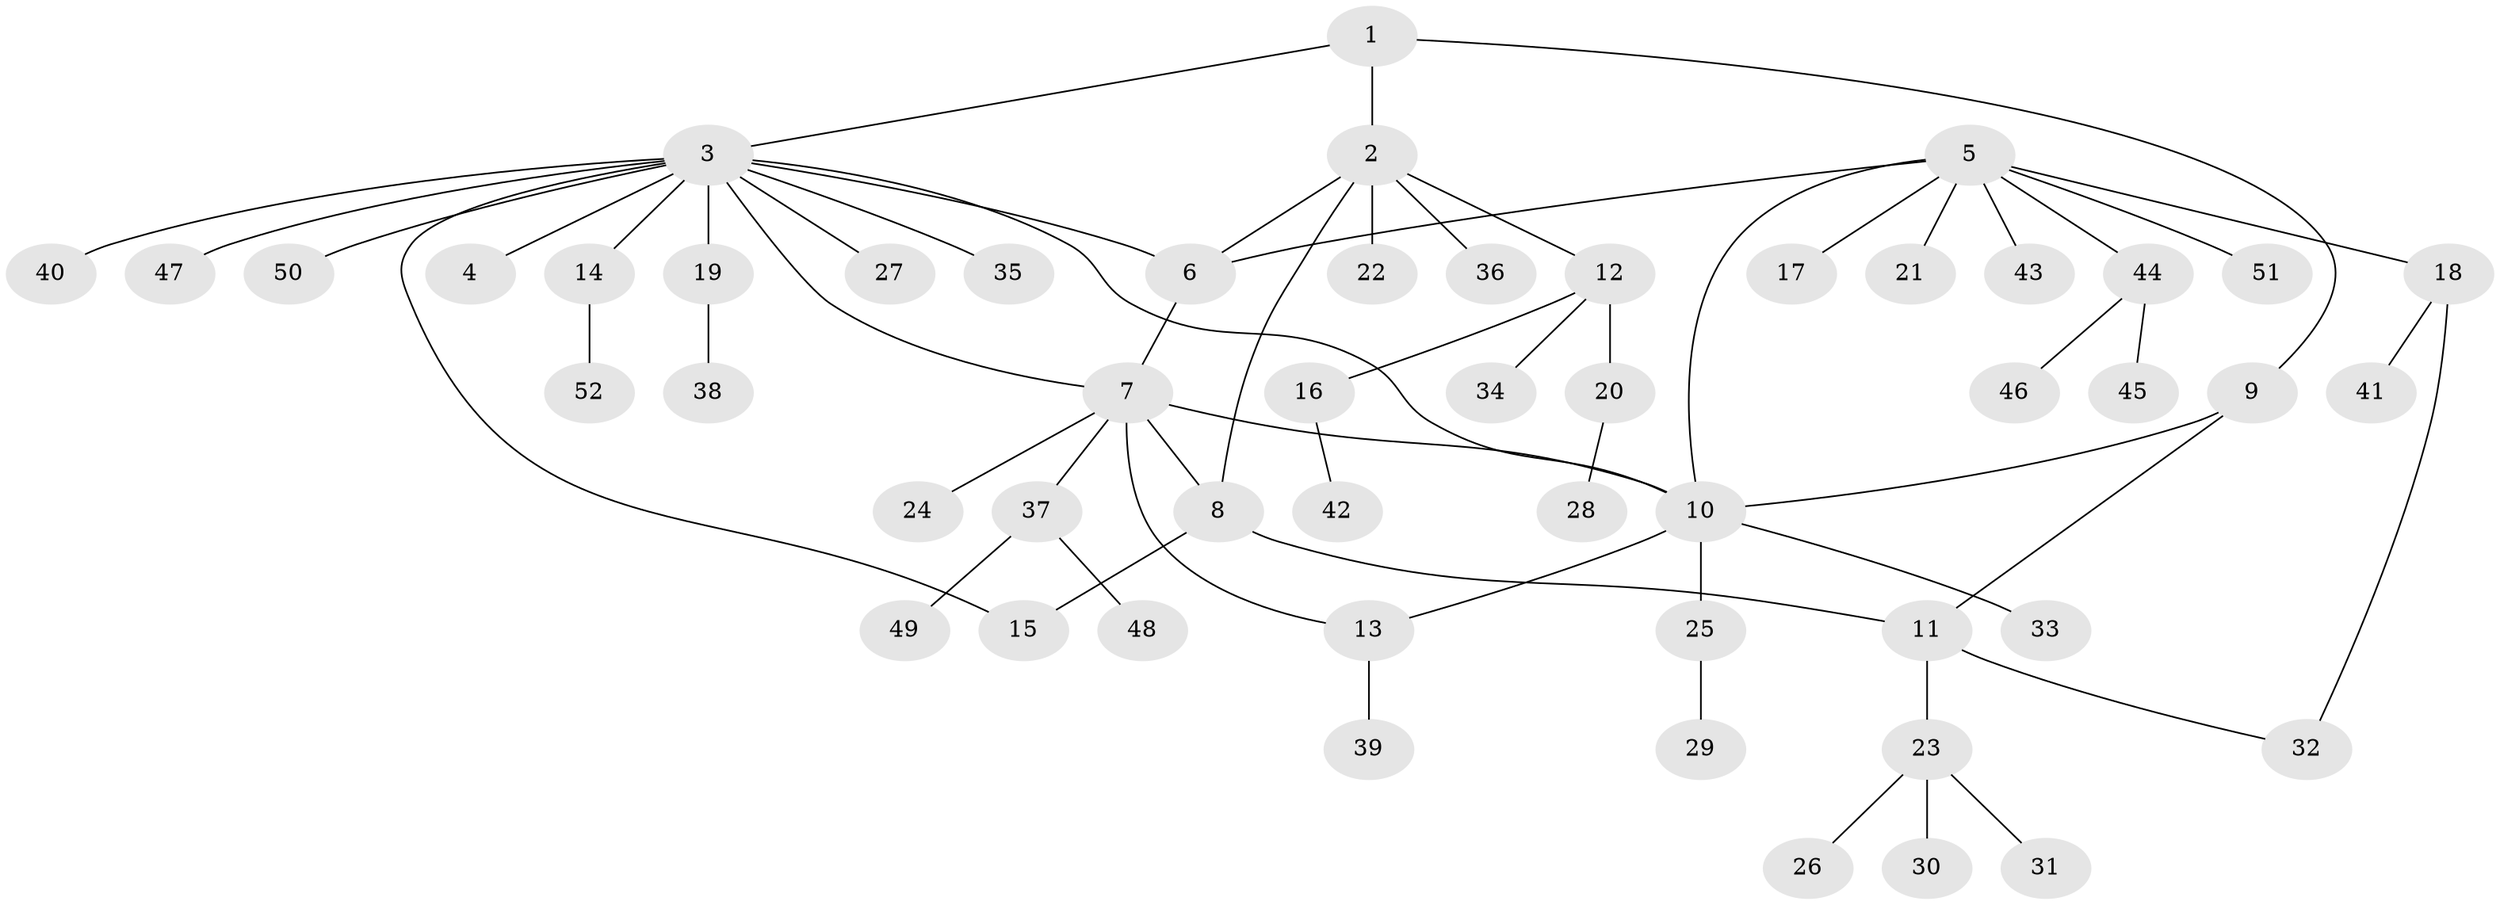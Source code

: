 // coarse degree distribution, {7: 0.08108108108108109, 12: 0.02702702702702703, 1: 0.6486486486486487, 4: 0.08108108108108109, 5: 0.02702702702702703, 3: 0.05405405405405406, 6: 0.02702702702702703, 2: 0.05405405405405406}
// Generated by graph-tools (version 1.1) at 2025/24/03/03/25 07:24:15]
// undirected, 52 vertices, 61 edges
graph export_dot {
graph [start="1"]
  node [color=gray90,style=filled];
  1;
  2;
  3;
  4;
  5;
  6;
  7;
  8;
  9;
  10;
  11;
  12;
  13;
  14;
  15;
  16;
  17;
  18;
  19;
  20;
  21;
  22;
  23;
  24;
  25;
  26;
  27;
  28;
  29;
  30;
  31;
  32;
  33;
  34;
  35;
  36;
  37;
  38;
  39;
  40;
  41;
  42;
  43;
  44;
  45;
  46;
  47;
  48;
  49;
  50;
  51;
  52;
  1 -- 2;
  1 -- 3;
  1 -- 9;
  2 -- 6;
  2 -- 8;
  2 -- 12;
  2 -- 22;
  2 -- 36;
  3 -- 4;
  3 -- 6;
  3 -- 7;
  3 -- 10;
  3 -- 14;
  3 -- 15;
  3 -- 19;
  3 -- 27;
  3 -- 35;
  3 -- 40;
  3 -- 47;
  3 -- 50;
  5 -- 6;
  5 -- 10;
  5 -- 17;
  5 -- 18;
  5 -- 21;
  5 -- 43;
  5 -- 44;
  5 -- 51;
  6 -- 7;
  7 -- 8;
  7 -- 10;
  7 -- 13;
  7 -- 24;
  7 -- 37;
  8 -- 11;
  8 -- 15;
  9 -- 10;
  9 -- 11;
  10 -- 13;
  10 -- 25;
  10 -- 33;
  11 -- 23;
  11 -- 32;
  12 -- 16;
  12 -- 20;
  12 -- 34;
  13 -- 39;
  14 -- 52;
  16 -- 42;
  18 -- 32;
  18 -- 41;
  19 -- 38;
  20 -- 28;
  23 -- 26;
  23 -- 30;
  23 -- 31;
  25 -- 29;
  37 -- 48;
  37 -- 49;
  44 -- 45;
  44 -- 46;
}
